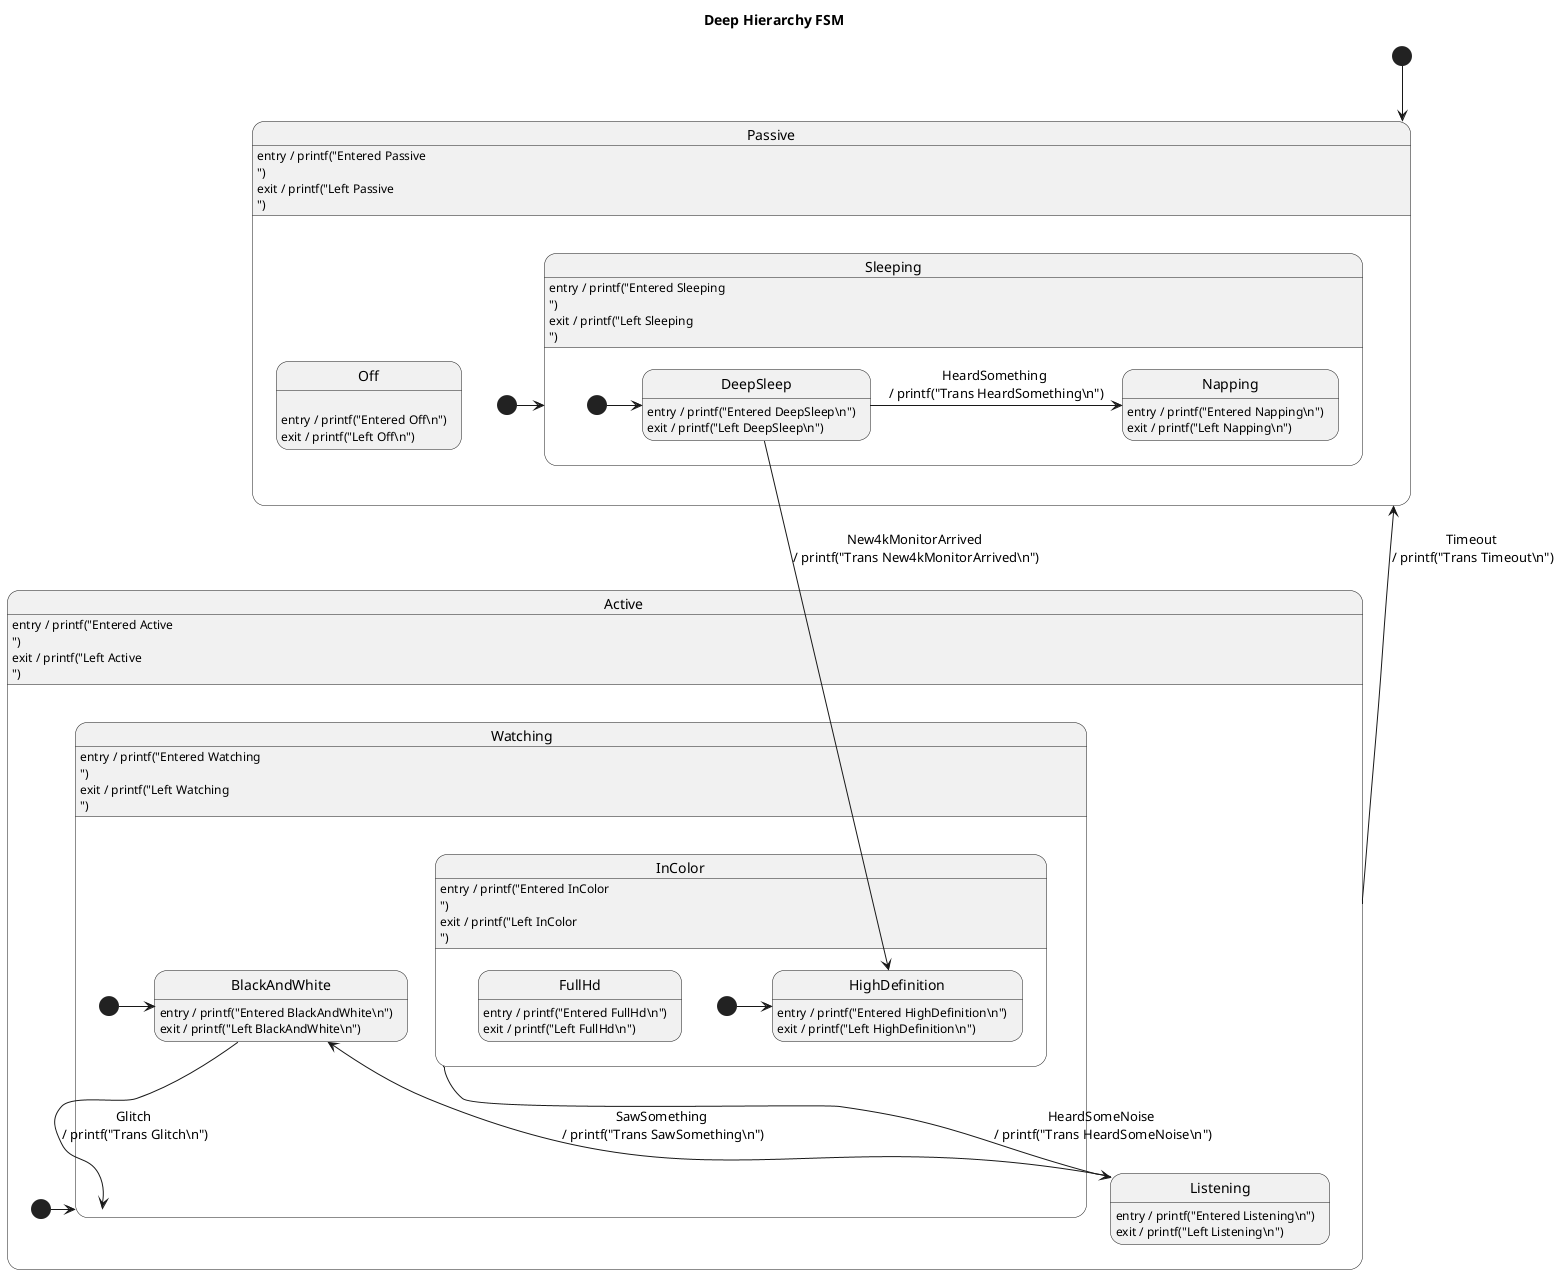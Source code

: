 ' This is
' the multiline
' copyright header

@startuml
title Deep Hierarchy FSM

[*] --> Passive
state Passive {
    [*] -> Sleeping
    state Sleeping {
        [*] -> DeepSleep
        state DeepSleep
        state Napping
    }

    Off :
}

state Active {
    [*] -> Watching
    state Watching {
        [*] -> BlackAndWhite
        state BlackAndWhite
        state InColor {
            [*] -> HighDefinition
            state HighDefinition
            state FullHd
        }
    }

    state Listening
}

' Entry actions
Passive : entry / printf("Entered Passive\\n")
Sleeping : entry / printf("Entered Sleeping\\n")
Napping : entry / printf("Entered Napping\\n")
DeepSleep : entry / printf("Entered DeepSleep\\n")
Off : entry / printf("Entered Off\\n")
Active : entry / printf("Entered Active\\n")
Watching : entry / printf("Entered Watching\\n")
BlackAndWhite : entry / printf("Entered BlackAndWhite\\n")
InColor : entry / printf("Entered InColor\\n")
HighDefinition : entry / printf("Entered HighDefinition\\n")
FullHd : entry / printf("Entered FullHd\\n")
Listening : entry / printf("Entered Listening\\n")

' Exit actions
Passive : exit / printf("Left Passive\\n")
Sleeping : exit / printf("Left Sleeping\\n")
Napping : exit / printf("Left Napping\\n")
DeepSleep : exit / printf("Left DeepSleep\\n")
Off : exit / printf("Left Off\\n")
Active : exit / printf("Left Active\\n")
Watching : exit / printf("Left Watching\\n")
BlackAndWhite : exit / printf("Left BlackAndWhite\\n")
InColor : exit / printf("Left InColor\\n")
HighDefinition : exit / printf("Left HighDefinition\\n")
FullHd : exit / printf("Left FullHd\\n")
Listening : exit / printf("Left Listening\\n")

' Transitions
DeepSleep --> HighDefinition : New4kMonitorArrived \n/ printf("Trans New4kMonitorArrived\\n")
Active --> Passive : Timeout \n/ printf("Trans Timeout\\n")
InColor --> Listening : HeardSomeNoise \n/ printf("Trans HeardSomeNoise\\n")
BlackAndWhite --> Watching : Glitch \n/ printf("Trans Glitch\\n")
Listening -> BlackAndWhite : SawSomething \n/ printf("Trans SawSomething\\n")
DeepSleep -> Napping : HeardSomething \n/ printf("Trans HeardSomething\\n")
